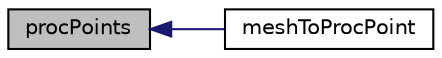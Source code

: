 digraph "procPoints"
{
  bgcolor="transparent";
  edge [fontname="Helvetica",fontsize="10",labelfontname="Helvetica",labelfontsize="10"];
  node [fontname="Helvetica",fontsize="10",shape=record];
  rankdir="LR";
  Node1 [label="procPoints",height=0.2,width=0.4,color="black", fillcolor="grey75", style="filled", fontcolor="black"];
  Node1 -> Node2 [dir="back",color="midnightblue",fontsize="10",style="solid",fontname="Helvetica"];
  Node2 [label="meshToProcPoint",height=0.2,width=0.4,color="black",URL="$a00946.html#a6374cec88b10cd0a7b8725af16e922c1",tooltip="From (mesh or patch) point to index in procPoints. "];
}
